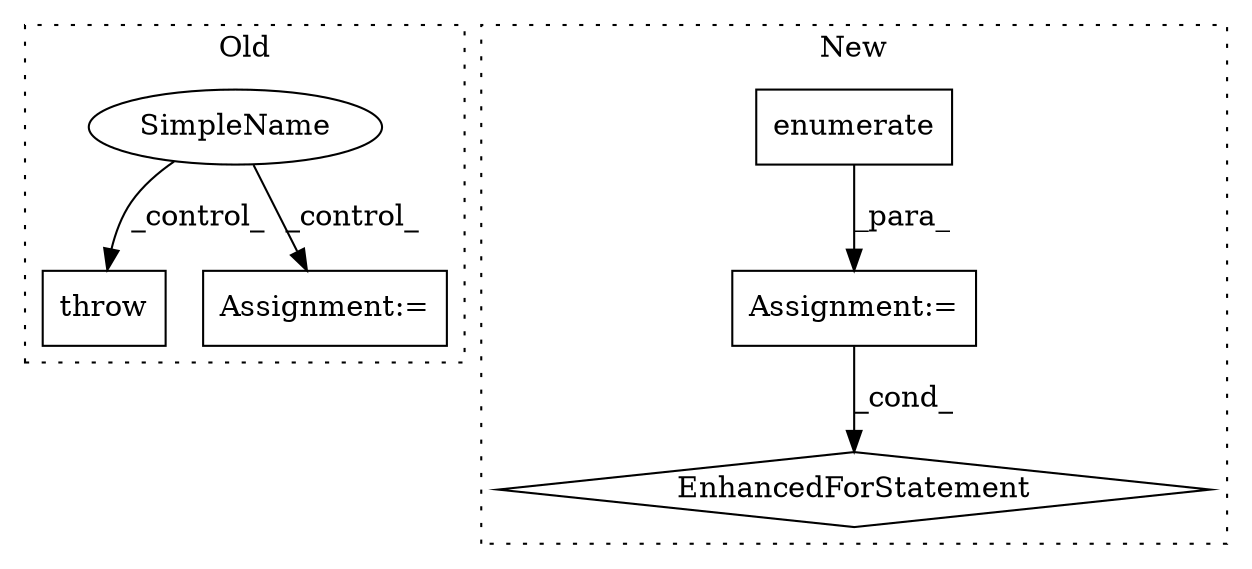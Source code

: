 digraph G {
subgraph cluster0 {
1 [label="throw" a="53" s="3714" l="6" shape="box"];
5 [label="SimpleName" a="42" s="" l="" shape="ellipse"];
6 [label="Assignment:=" a="7" s="4039" l="1" shape="box"];
label = "Old";
style="dotted";
}
subgraph cluster1 {
2 [label="enumerate" a="32" s="3662,3687" l="10,1" shape="box"];
3 [label="Assignment:=" a="7" s="3573,3688" l="74,2" shape="box"];
4 [label="EnhancedForStatement" a="70" s="3573,3688" l="74,2" shape="diamond"];
label = "New";
style="dotted";
}
2 -> 3 [label="_para_"];
3 -> 4 [label="_cond_"];
5 -> 6 [label="_control_"];
5 -> 1 [label="_control_"];
}